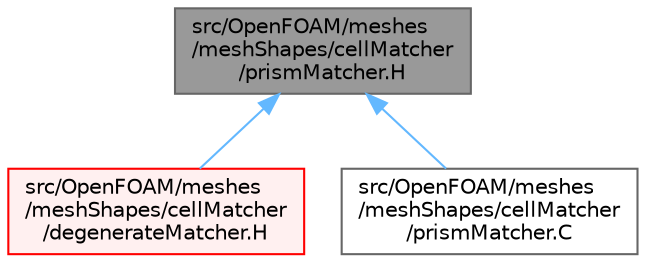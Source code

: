 digraph "src/OpenFOAM/meshes/meshShapes/cellMatcher/prismMatcher.H"
{
 // LATEX_PDF_SIZE
  bgcolor="transparent";
  edge [fontname=Helvetica,fontsize=10,labelfontname=Helvetica,labelfontsize=10];
  node [fontname=Helvetica,fontsize=10,shape=box,height=0.2,width=0.4];
  Node1 [id="Node000001",label="src/OpenFOAM/meshes\l/meshShapes/cellMatcher\l/prismMatcher.H",height=0.2,width=0.4,color="gray40", fillcolor="grey60", style="filled", fontcolor="black",tooltip=" "];
  Node1 -> Node2 [id="edge1_Node000001_Node000002",dir="back",color="steelblue1",style="solid",tooltip=" "];
  Node2 [id="Node000002",label="src/OpenFOAM/meshes\l/meshShapes/cellMatcher\l/degenerateMatcher.H",height=0.2,width=0.4,color="red", fillcolor="#FFF0F0", style="filled",URL="$degenerateMatcher_8H.html",tooltip=" "];
  Node1 -> Node7 [id="edge2_Node000001_Node000007",dir="back",color="steelblue1",style="solid",tooltip=" "];
  Node7 [id="Node000007",label="src/OpenFOAM/meshes\l/meshShapes/cellMatcher\l/prismMatcher.C",height=0.2,width=0.4,color="grey40", fillcolor="white", style="filled",URL="$prismMatcher_8C.html",tooltip=" "];
}

